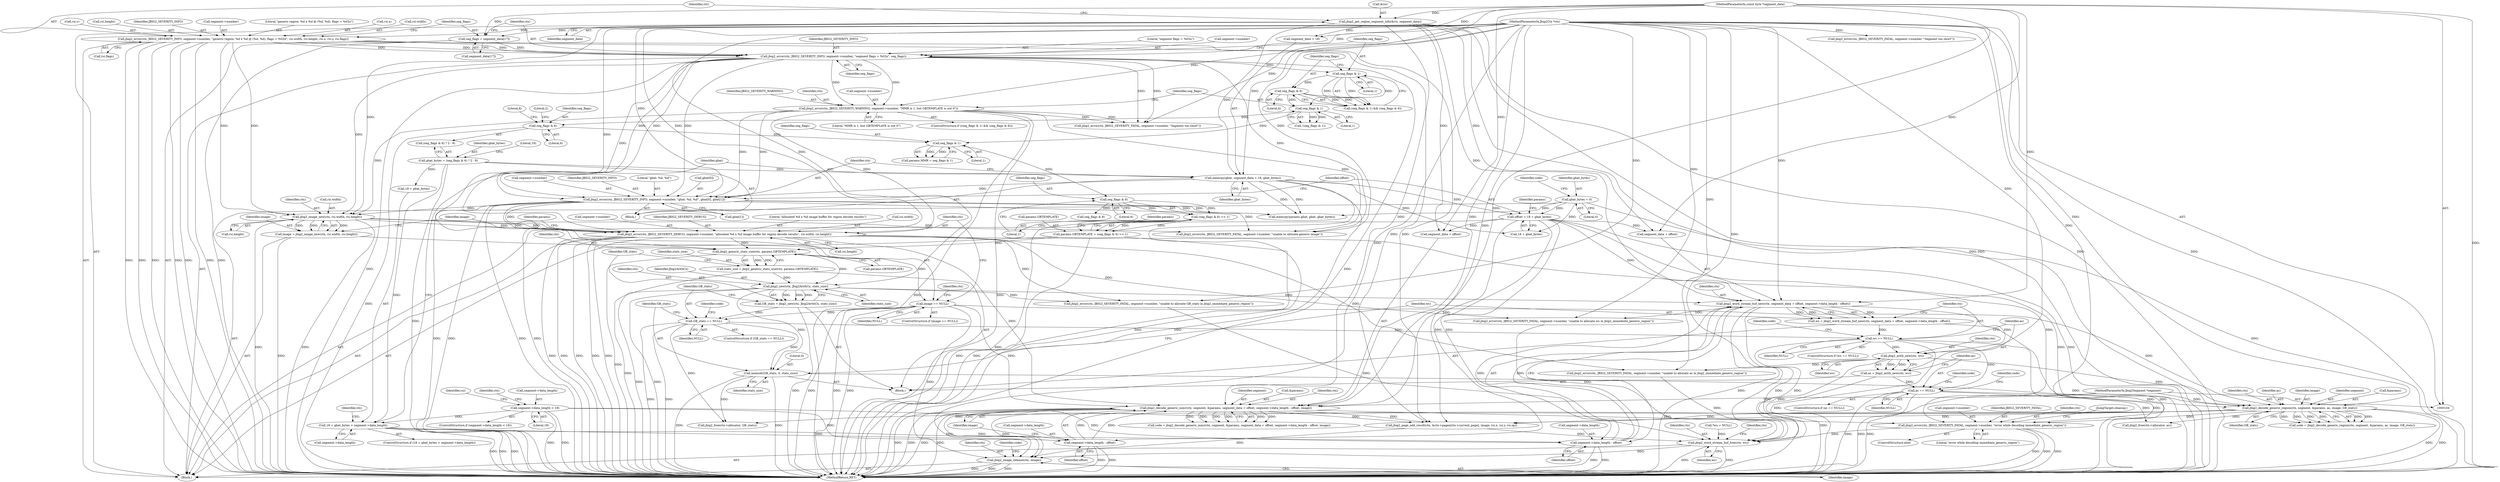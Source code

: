 digraph "0_ghostscript_e698d5c11d27212aa1098bc5b1673a3378563092_0@pointer" {
"1000469" [label="(Call,jbig2_error(ctx, JBIG2_SEVERITY_FATAL, segment->number, \"error while decoding immediate_generic_region\"))"];
"1000338" [label="(Call,jbig2_decode_generic_mmr(ctx, segment, &params, segment_data + offset, segment->data_length - offset, image))"];
"1000318" [label="(Call,jbig2_error(ctx, JBIG2_SEVERITY_DEBUG, segment->number, \"allocated %d x %d image buffer for region decode results\", rsi.width, rsi.height))"];
"1000298" [label="(Call,jbig2_image_new(ctx, rsi.width, rsi.height))"];
"1000199" [label="(Call,jbig2_error(ctx, JBIG2_SEVERITY_WARNING, segment->number, \"MMR is 1, but GBTEMPLATE is not 0\"))"];
"1000183" [label="(Call,jbig2_error(ctx, JBIG2_SEVERITY_INFO, segment->number, \"segment flags = %02x\", seg_flags))"];
"1000156" [label="(Call,jbig2_error(ctx, JBIG2_SEVERITY_INFO, segment->number, \"generic region: %d x %d @ (%d, %d), flags = %02x\", rsi.width, rsi.height, rsi.x, rsi.y, rsi.flags))"];
"1000105" [label="(MethodParameterIn,Jbig2Ctx *ctx)"];
"1000178" [label="(Call,seg_flags = segment_data[17])"];
"1000152" [label="(Call,jbig2_get_region_segment_info(&rsi, segment_data))"];
"1000107" [label="(MethodParameterIn,const byte *segment_data)"];
"1000242" [label="(Call,jbig2_error(ctx, JBIG2_SEVERITY_INFO, segment->number, \"gbat: %d, %d\", gbat[0], gbat[1]))"];
"1000236" [label="(Call,memcpy(gbat, segment_data + 18, gbat_bytes))"];
"1000212" [label="(Call,gbat_bytes = (seg_flags & 6) ? 2 : 8)"];
"1000106" [label="(MethodParameterIn,Jbig2Segment *segment)"];
"1000255" [label="(Call,offset = 18 + gbat_bytes)"];
"1000114" [label="(Call,gbat_bytes = 0)"];
"1000346" [label="(Call,segment->data_length - offset)"];
"1000221" [label="(Call,18 + gbat_bytes > segment->data_length)"];
"1000139" [label="(Call,segment->data_length < 18)"];
"1000307" [label="(Call,image == NULL)"];
"1000296" [label="(Call,image = jbig2_image_new(ctx, rsi.width, rsi.height))"];
"1000436" [label="(Call,jbig2_decode_generic_region(ctx, segment, &params, as, image, GB_stats))"];
"1000416" [label="(Call,jbig2_arith_new(ctx, ws))"];
"1000389" [label="(Call,jbig2_word_stream_buf_new(ctx, segment_data + offset, segment->data_length - offset))"];
"1000364" [label="(Call,jbig2_new(ctx, Jbig2ArithCx, stats_size))"];
"1000357" [label="(Call,jbig2_generic_stats_size(ctx, params.GBTEMPLATE))"];
"1000267" [label="(Call,params.GBTEMPLATE = (seg_flags & 6) >> 1)"];
"1000271" [label="(Call,(seg_flags & 6) >> 1)"];
"1000272" [label="(Call,seg_flags & 6)"];
"1000264" [label="(Call,seg_flags & 1)"];
"1000208" [label="(Call,seg_flags & 1)"];
"1000193" [label="(Call,seg_flags & 1)"];
"1000196" [label="(Call,seg_flags & 6)"];
"1000215" [label="(Call,seg_flags & 6)"];
"1000355" [label="(Call,stats_size = jbig2_generic_stats_size(ctx, params.GBTEMPLATE))"];
"1000394" [label="(Call,segment->data_length - offset)"];
"1000400" [label="(Call,ws == NULL)"];
"1000387" [label="(Call,ws = jbig2_word_stream_buf_new(ctx, segment_data + offset, segment->data_length - offset))"];
"1000369" [label="(Call,GB_stats == NULL)"];
"1000362" [label="(Call,GB_stats = jbig2_new(ctx, Jbig2ArithCx, stats_size))"];
"1000420" [label="(Call,as == NULL)"];
"1000414" [label="(Call,as = jbig2_arith_new(ctx, ws))"];
"1000383" [label="(Call,memset(GB_stats, 0, stats_size))"];
"1000482" [label="(Call,jbig2_word_stream_buf_free(ctx, ws))"];
"1000490" [label="(Call,jbig2_image_release(ctx, image))"];
"1000448" [label="(Call,jbig2_page_add_result(ctx, &ctx->pages[ctx->current_page], image, rsi.x, rsi.y, rsi.op))"];
"1000491" [label="(Identifier,ctx)"];
"1000215" [label="(Call,seg_flags & 6)"];
"1000333" [label="(Identifier,params)"];
"1000230" [label="(Identifier,ctx)"];
"1000321" [label="(Call,segment->number)"];
"1000222" [label="(Call,18 + gbat_bytes)"];
"1000153" [label="(Call,&rsi)"];
"1000350" [label="(Identifier,offset)"];
"1000114" [label="(Call,gbat_bytes = 0)"];
"1000469" [label="(Call,jbig2_error(ctx, JBIG2_SEVERITY_FATAL, segment->number, \"error while decoding immediate_generic_region\"))"];
"1000358" [label="(Identifier,ctx)"];
"1000236" [label="(Call,memcpy(gbat, segment_data + 18, gbat_bytes))"];
"1000485" [label="(Call,jbig2_free(ctx->allocator, GB_stats))"];
"1000472" [label="(Call,segment->number)"];
"1000308" [label="(Identifier,image)"];
"1000225" [label="(Call,segment->data_length)"];
"1000108" [label="(Block,)"];
"1000375" [label="(Call,jbig2_error(ctx, JBIG2_SEVERITY_FATAL, segment->number, \"unable to allocate GB_stats in jbig2_immediate_generic_region\"))"];
"1000116" [label="(Literal,0)"];
"1000216" [label="(Identifier,seg_flags)"];
"1000400" [label="(Call,ws == NULL)"];
"1000154" [label="(Identifier,rsi)"];
"1000443" [label="(Identifier,GB_stats)"];
"1000395" [label="(Call,segment->data_length)"];
"1000415" [label="(Identifier,as)"];
"1000217" [label="(Literal,6)"];
"1000172" [label="(Call,rsi.y)"];
"1000265" [label="(Identifier,seg_flags)"];
"1000402" [label="(Identifier,NULL)"];
"1000318" [label="(Call,jbig2_error(ctx, JBIG2_SEVERITY_DEBUG, segment->number, \"allocated %d x %d image buffer for region decode results\", rsi.width, rsi.height))"];
"1000268" [label="(Call,params.GBTEMPLATE)"];
"1000471" [label="(Identifier,JBIG2_SEVERITY_FATAL)"];
"1000422" [label="(Identifier,NULL)"];
"1000193" [label="(Call,seg_flags & 1)"];
"1000281" [label="(Call,seg_flags & 8)"];
"1000145" [label="(Call,jbig2_error(ctx, JBIG2_SEVERITY_FATAL, segment->number, \"Segment too short\"))"];
"1000494" [label="(Identifier,code)"];
"1000255" [label="(Call,offset = 18 + gbat_bytes)"];
"1000219" [label="(Literal,8)"];
"1000180" [label="(Call,segment_data[17])"];
"1000266" [label="(Literal,1)"];
"1000359" [label="(Call,params.GBTEMPLATE)"];
"1000406" [label="(Call,jbig2_error(ctx, JBIG2_SEVERITY_FATAL, segment->number, \"unable to allocate ws in jbig2_immediate_generic_region\"))"];
"1000389" [label="(Call,jbig2_word_stream_buf_new(ctx, segment_data + offset, segment->data_length - offset))"];
"1000184" [label="(Identifier,ctx)"];
"1000199" [label="(Call,jbig2_error(ctx, JBIG2_SEVERITY_WARNING, segment->number, \"MMR is 1, but GBTEMPLATE is not 0\"))"];
"1000320" [label="(Identifier,JBIG2_SEVERITY_DEBUG)"];
"1000420" [label="(Call,as == NULL)"];
"1000357" [label="(Call,jbig2_generic_stats_size(ctx, params.GBTEMPLATE))"];
"1000383" [label="(Call,memset(GB_stats, 0, stats_size))"];
"1000386" [label="(Identifier,stats_size)"];
"1000229" [label="(Call,jbig2_error(ctx, JBIG2_SEVERITY_FATAL, segment->number, \"Segment too short\"))"];
"1000272" [label="(Call,seg_flags & 6)"];
"1000156" [label="(Call,jbig2_error(ctx, JBIG2_SEVERITY_INFO, segment->number, \"generic region: %d x %d @ (%d, %d), flags = %02x\", rsi.width, rsi.height, rsi.x, rsi.y, rsi.flags))"];
"1000208" [label="(Call,seg_flags & 1)"];
"1000490" [label="(Call,jbig2_image_release(ctx, image))"];
"1000278" [label="(Identifier,params)"];
"1000262" [label="(Identifier,params)"];
"1000183" [label="(Call,jbig2_error(ctx, JBIG2_SEVERITY_INFO, segment->number, \"segment flags = %02x\", seg_flags))"];
"1000241" [label="(Identifier,gbat_bytes)"];
"1000495" [label="(MethodReturn,RET)"];
"1000249" [label="(Call,gbat[0])"];
"1000303" [label="(Call,rsi.height)"];
"1000299" [label="(Identifier,ctx)"];
"1000366" [label="(Identifier,Jbig2ArithCx)"];
"1000271" [label="(Call,(seg_flags & 6) >> 1)"];
"1000192" [label="(Call,(seg_flags & 1) && (seg_flags & 6))"];
"1000390" [label="(Identifier,ctx)"];
"1000388" [label="(Identifier,ws)"];
"1000347" [label="(Call,segment->data_length)"];
"1000166" [label="(Call,rsi.height)"];
"1000139" [label="(Call,segment->data_length < 18)"];
"1000421" [label="(Identifier,as)"];
"1000115" [label="(Identifier,gbat_bytes)"];
"1000324" [label="(Literal,\"allocated %d x %d image buffer for region decode results\")"];
"1000296" [label="(Call,image = jbig2_image_new(ctx, rsi.width, rsi.height))"];
"1000438" [label="(Identifier,segment)"];
"1000343" [label="(Call,segment_data + offset)"];
"1000338" [label="(Call,jbig2_decode_generic_mmr(ctx, segment, &params, segment_data + offset, segment->data_length - offset, image))"];
"1000158" [label="(Identifier,JBIG2_SEVERITY_INFO)"];
"1000264" [label="(Call,seg_flags & 1)"];
"1000425" [label="(Identifier,code)"];
"1000273" [label="(Identifier,seg_flags)"];
"1000346" [label="(Call,segment->data_length - offset)"];
"1000368" [label="(ControlStructure,if (GB_stats == NULL))"];
"1000405" [label="(Identifier,code)"];
"1000336" [label="(Call,code = jbig2_decode_generic_mmr(ctx, segment, &params, segment_data + offset, segment->data_length - offset, image))"];
"1000214" [label="(Call,(seg_flags & 6) ? 2 : 8)"];
"1000309" [label="(Identifier,NULL)"];
"1000194" [label="(Identifier,seg_flags)"];
"1000205" [label="(Literal,\"MMR is 1, but GBTEMPLATE is not 0\")"];
"1000353" [label="(Block,)"];
"1000416" [label="(Call,jbig2_arith_new(ctx, ws))"];
"1000211" [label="(Block,)"];
"1000175" [label="(Call,rsi.flags)"];
"1000196" [label="(Call,seg_flags & 6)"];
"1000152" [label="(Call,jbig2_get_region_segment_info(&rsi, segment_data))"];
"1000106" [label="(MethodParameterIn,Jbig2Segment *segment)"];
"1000202" [label="(Call,segment->number)"];
"1000398" [label="(Identifier,offset)"];
"1000475" [label="(Literal,\"error while decoding immediate_generic_region\")"];
"1000185" [label="(Identifier,JBIG2_SEVERITY_INFO)"];
"1000370" [label="(Identifier,GB_stats)"];
"1000340" [label="(Identifier,segment)"];
"1000221" [label="(Call,18 + gbat_bytes > segment->data_length)"];
"1000220" [label="(ControlStructure,if (18 + gbat_bytes > segment->data_length))"];
"1000159" [label="(Call,segment->number)"];
"1000419" [label="(ControlStructure,if (as == NULL))"];
"1000189" [label="(Literal,\"segment flags = %02x\")"];
"1000162" [label="(Literal,\"generic region: %d x %d @ (%d, %d), flags = %02x\")"];
"1000367" [label="(Identifier,stats_size)"];
"1000297" [label="(Identifier,image)"];
"1000470" [label="(Identifier,ctx)"];
"1000484" [label="(Identifier,ws)"];
"1000267" [label="(Call,params.GBTEMPLATE = (seg_flags & 6) >> 1)"];
"1000245" [label="(Call,segment->number)"];
"1000237" [label="(Identifier,gbat)"];
"1000439" [label="(Call,&params)"];
"1000146" [label="(Identifier,ctx)"];
"1000311" [label="(Call,jbig2_error(ctx, JBIG2_SEVERITY_FATAL, segment->number, \"unable to allocate generic image\"))"];
"1000190" [label="(Identifier,seg_flags)"];
"1000387" [label="(Call,ws = jbig2_word_stream_buf_new(ctx, segment_data + offset, segment->data_length - offset))"];
"1000191" [label="(ControlStructure,if ((seg_flags & 1) && (seg_flags & 6)))"];
"1000169" [label="(Call,rsi.x)"];
"1000437" [label="(Identifier,ctx)"];
"1000341" [label="(Call,&params)"];
"1000385" [label="(Literal,0)"];
"1000492" [label="(Identifier,image)"];
"1000207" [label="(Call,!(seg_flags & 1))"];
"1000210" [label="(Literal,1)"];
"1000120" [label="(Identifier,code)"];
"1000401" [label="(Identifier,ws)"];
"1000483" [label="(Identifier,ctx)"];
"1000256" [label="(Identifier,offset)"];
"1000391" [label="(Call,segment_data + offset)"];
"1000325" [label="(Call,rsi.width)"];
"1000218" [label="(Literal,2)"];
"1000157" [label="(Identifier,ctx)"];
"1000275" [label="(Literal,1)"];
"1000351" [label="(Identifier,image)"];
"1000195" [label="(Literal,1)"];
"1000238" [label="(Call,segment_data + 18)"];
"1000107" [label="(MethodParameterIn,const byte *segment_data)"];
"1000356" [label="(Identifier,stats_size)"];
"1000362" [label="(Call,GB_stats = jbig2_new(ctx, Jbig2ArithCx, stats_size))"];
"1000138" [label="(ControlStructure,if (segment->data_length < 18))"];
"1000178" [label="(Call,seg_flags = segment_data[17])"];
"1000243" [label="(Identifier,ctx)"];
"1000155" [label="(Identifier,segment_data)"];
"1000209" [label="(Identifier,seg_flags)"];
"1000290" [label="(Call,memcpy(params.gbat, gbat, gbat_bytes))"];
"1000394" [label="(Call,segment->data_length - offset)"];
"1000426" [label="(Call,jbig2_error(ctx, JBIG2_SEVERITY_FATAL, segment->number, \"unable to allocate as in jbig2_immediate_generic_region\"))"];
"1000186" [label="(Call,segment->number)"];
"1000477" [label="(Call,jbig2_free(ctx->allocator, as))"];
"1000257" [label="(Call,18 + gbat_bytes)"];
"1000365" [label="(Identifier,ctx)"];
"1000163" [label="(Call,rsi.width)"];
"1000482" [label="(Call,jbig2_word_stream_buf_free(ctx, ws))"];
"1000414" [label="(Call,as = jbig2_arith_new(ctx, ws))"];
"1000244" [label="(Identifier,JBIG2_SEVERITY_INFO)"];
"1000312" [label="(Identifier,ctx)"];
"1000436" [label="(Call,jbig2_decode_generic_region(ctx, segment, &params, as, image, GB_stats))"];
"1000328" [label="(Call,rsi.height)"];
"1000369" [label="(Call,GB_stats == NULL)"];
"1000384" [label="(Identifier,GB_stats)"];
"1000213" [label="(Identifier,gbat_bytes)"];
"1000140" [label="(Call,segment->data_length)"];
"1000212" [label="(Call,gbat_bytes = (seg_flags & 6) ? 2 : 8)"];
"1000127" [label="(Call,*ws = NULL)"];
"1000468" [label="(ControlStructure,else)"];
"1000298" [label="(Call,jbig2_image_new(ctx, rsi.width, rsi.height))"];
"1000339" [label="(Identifier,ctx)"];
"1000252" [label="(Call,gbat[1])"];
"1000399" [label="(ControlStructure,if (ws == NULL))"];
"1000434" [label="(Call,code = jbig2_decode_generic_region(ctx, segment, &params, as, image, GB_stats))"];
"1000371" [label="(Identifier,NULL)"];
"1000179" [label="(Identifier,seg_flags)"];
"1000441" [label="(Identifier,as)"];
"1000487" [label="(Identifier,ctx)"];
"1000201" [label="(Identifier,JBIG2_SEVERITY_WARNING)"];
"1000442" [label="(Identifier,image)"];
"1000300" [label="(Call,rsi.width)"];
"1000260" [label="(Call,params.MMR = seg_flags & 1)"];
"1000242" [label="(Call,jbig2_error(ctx, JBIG2_SEVERITY_INFO, segment->number, \"gbat: %d, %d\", gbat[0], gbat[1]))"];
"1000319" [label="(Identifier,ctx)"];
"1000363" [label="(Identifier,GB_stats)"];
"1000223" [label="(Literal,18)"];
"1000374" [label="(Identifier,code)"];
"1000435" [label="(Identifier,code)"];
"1000274" [label="(Literal,6)"];
"1000306" [label="(ControlStructure,if (image == NULL))"];
"1000355" [label="(Call,stats_size = jbig2_generic_stats_size(ctx, params.GBTEMPLATE))"];
"1000307" [label="(Call,image == NULL)"];
"1000364" [label="(Call,jbig2_new(ctx, Jbig2ArithCx, stats_size))"];
"1000476" [label="(JumpTarget,cleanup:)"];
"1000105" [label="(MethodParameterIn,Jbig2Ctx *ctx)"];
"1000200" [label="(Identifier,ctx)"];
"1000417" [label="(Identifier,ctx)"];
"1000197" [label="(Identifier,seg_flags)"];
"1000198" [label="(Literal,6)"];
"1000248" [label="(Literal,\"gbat: %d, %d\")"];
"1000418" [label="(Identifier,ws)"];
"1000143" [label="(Literal,18)"];
"1000469" -> "1000468"  [label="AST: "];
"1000469" -> "1000475"  [label="CFG: "];
"1000470" -> "1000469"  [label="AST: "];
"1000471" -> "1000469"  [label="AST: "];
"1000472" -> "1000469"  [label="AST: "];
"1000475" -> "1000469"  [label="AST: "];
"1000476" -> "1000469"  [label="CFG: "];
"1000469" -> "1000495"  [label="DDG: "];
"1000469" -> "1000495"  [label="DDG: "];
"1000469" -> "1000495"  [label="DDG: "];
"1000338" -> "1000469"  [label="DDG: "];
"1000436" -> "1000469"  [label="DDG: "];
"1000105" -> "1000469"  [label="DDG: "];
"1000318" -> "1000469"  [label="DDG: "];
"1000469" -> "1000482"  [label="DDG: "];
"1000338" -> "1000336"  [label="AST: "];
"1000338" -> "1000351"  [label="CFG: "];
"1000339" -> "1000338"  [label="AST: "];
"1000340" -> "1000338"  [label="AST: "];
"1000341" -> "1000338"  [label="AST: "];
"1000343" -> "1000338"  [label="AST: "];
"1000346" -> "1000338"  [label="AST: "];
"1000351" -> "1000338"  [label="AST: "];
"1000336" -> "1000338"  [label="CFG: "];
"1000338" -> "1000495"  [label="DDG: "];
"1000338" -> "1000495"  [label="DDG: "];
"1000338" -> "1000495"  [label="DDG: "];
"1000338" -> "1000495"  [label="DDG: "];
"1000338" -> "1000336"  [label="DDG: "];
"1000338" -> "1000336"  [label="DDG: "];
"1000338" -> "1000336"  [label="DDG: "];
"1000338" -> "1000336"  [label="DDG: "];
"1000338" -> "1000336"  [label="DDG: "];
"1000338" -> "1000336"  [label="DDG: "];
"1000318" -> "1000338"  [label="DDG: "];
"1000105" -> "1000338"  [label="DDG: "];
"1000106" -> "1000338"  [label="DDG: "];
"1000152" -> "1000338"  [label="DDG: "];
"1000107" -> "1000338"  [label="DDG: "];
"1000255" -> "1000338"  [label="DDG: "];
"1000346" -> "1000338"  [label="DDG: "];
"1000346" -> "1000338"  [label="DDG: "];
"1000307" -> "1000338"  [label="DDG: "];
"1000338" -> "1000448"  [label="DDG: "];
"1000338" -> "1000448"  [label="DDG: "];
"1000338" -> "1000490"  [label="DDG: "];
"1000318" -> "1000108"  [label="AST: "];
"1000318" -> "1000328"  [label="CFG: "];
"1000319" -> "1000318"  [label="AST: "];
"1000320" -> "1000318"  [label="AST: "];
"1000321" -> "1000318"  [label="AST: "];
"1000324" -> "1000318"  [label="AST: "];
"1000325" -> "1000318"  [label="AST: "];
"1000328" -> "1000318"  [label="AST: "];
"1000333" -> "1000318"  [label="CFG: "];
"1000318" -> "1000495"  [label="DDG: "];
"1000318" -> "1000495"  [label="DDG: "];
"1000318" -> "1000495"  [label="DDG: "];
"1000318" -> "1000495"  [label="DDG: "];
"1000318" -> "1000495"  [label="DDG: "];
"1000298" -> "1000318"  [label="DDG: "];
"1000298" -> "1000318"  [label="DDG: "];
"1000298" -> "1000318"  [label="DDG: "];
"1000105" -> "1000318"  [label="DDG: "];
"1000183" -> "1000318"  [label="DDG: "];
"1000242" -> "1000318"  [label="DDG: "];
"1000199" -> "1000318"  [label="DDG: "];
"1000318" -> "1000357"  [label="DDG: "];
"1000318" -> "1000375"  [label="DDG: "];
"1000318" -> "1000406"  [label="DDG: "];
"1000318" -> "1000426"  [label="DDG: "];
"1000298" -> "1000296"  [label="AST: "];
"1000298" -> "1000303"  [label="CFG: "];
"1000299" -> "1000298"  [label="AST: "];
"1000300" -> "1000298"  [label="AST: "];
"1000303" -> "1000298"  [label="AST: "];
"1000296" -> "1000298"  [label="CFG: "];
"1000298" -> "1000495"  [label="DDG: "];
"1000298" -> "1000495"  [label="DDG: "];
"1000298" -> "1000296"  [label="DDG: "];
"1000298" -> "1000296"  [label="DDG: "];
"1000298" -> "1000296"  [label="DDG: "];
"1000199" -> "1000298"  [label="DDG: "];
"1000183" -> "1000298"  [label="DDG: "];
"1000242" -> "1000298"  [label="DDG: "];
"1000105" -> "1000298"  [label="DDG: "];
"1000156" -> "1000298"  [label="DDG: "];
"1000156" -> "1000298"  [label="DDG: "];
"1000298" -> "1000311"  [label="DDG: "];
"1000199" -> "1000191"  [label="AST: "];
"1000199" -> "1000205"  [label="CFG: "];
"1000200" -> "1000199"  [label="AST: "];
"1000201" -> "1000199"  [label="AST: "];
"1000202" -> "1000199"  [label="AST: "];
"1000205" -> "1000199"  [label="AST: "];
"1000209" -> "1000199"  [label="CFG: "];
"1000199" -> "1000495"  [label="DDG: "];
"1000199" -> "1000495"  [label="DDG: "];
"1000183" -> "1000199"  [label="DDG: "];
"1000183" -> "1000199"  [label="DDG: "];
"1000105" -> "1000199"  [label="DDG: "];
"1000199" -> "1000229"  [label="DDG: "];
"1000199" -> "1000229"  [label="DDG: "];
"1000199" -> "1000242"  [label="DDG: "];
"1000199" -> "1000242"  [label="DDG: "];
"1000199" -> "1000311"  [label="DDG: "];
"1000183" -> "1000108"  [label="AST: "];
"1000183" -> "1000190"  [label="CFG: "];
"1000184" -> "1000183"  [label="AST: "];
"1000185" -> "1000183"  [label="AST: "];
"1000186" -> "1000183"  [label="AST: "];
"1000189" -> "1000183"  [label="AST: "];
"1000190" -> "1000183"  [label="AST: "];
"1000194" -> "1000183"  [label="CFG: "];
"1000183" -> "1000495"  [label="DDG: "];
"1000183" -> "1000495"  [label="DDG: "];
"1000156" -> "1000183"  [label="DDG: "];
"1000156" -> "1000183"  [label="DDG: "];
"1000156" -> "1000183"  [label="DDG: "];
"1000105" -> "1000183"  [label="DDG: "];
"1000178" -> "1000183"  [label="DDG: "];
"1000183" -> "1000193"  [label="DDG: "];
"1000183" -> "1000229"  [label="DDG: "];
"1000183" -> "1000229"  [label="DDG: "];
"1000183" -> "1000242"  [label="DDG: "];
"1000183" -> "1000242"  [label="DDG: "];
"1000183" -> "1000242"  [label="DDG: "];
"1000183" -> "1000311"  [label="DDG: "];
"1000156" -> "1000108"  [label="AST: "];
"1000156" -> "1000175"  [label="CFG: "];
"1000157" -> "1000156"  [label="AST: "];
"1000158" -> "1000156"  [label="AST: "];
"1000159" -> "1000156"  [label="AST: "];
"1000162" -> "1000156"  [label="AST: "];
"1000163" -> "1000156"  [label="AST: "];
"1000166" -> "1000156"  [label="AST: "];
"1000169" -> "1000156"  [label="AST: "];
"1000172" -> "1000156"  [label="AST: "];
"1000175" -> "1000156"  [label="AST: "];
"1000179" -> "1000156"  [label="CFG: "];
"1000156" -> "1000495"  [label="DDG: "];
"1000156" -> "1000495"  [label="DDG: "];
"1000156" -> "1000495"  [label="DDG: "];
"1000156" -> "1000495"  [label="DDG: "];
"1000156" -> "1000495"  [label="DDG: "];
"1000156" -> "1000495"  [label="DDG: "];
"1000105" -> "1000156"  [label="DDG: "];
"1000156" -> "1000448"  [label="DDG: "];
"1000156" -> "1000448"  [label="DDG: "];
"1000105" -> "1000104"  [label="AST: "];
"1000105" -> "1000495"  [label="DDG: "];
"1000105" -> "1000145"  [label="DDG: "];
"1000105" -> "1000229"  [label="DDG: "];
"1000105" -> "1000242"  [label="DDG: "];
"1000105" -> "1000311"  [label="DDG: "];
"1000105" -> "1000357"  [label="DDG: "];
"1000105" -> "1000364"  [label="DDG: "];
"1000105" -> "1000375"  [label="DDG: "];
"1000105" -> "1000389"  [label="DDG: "];
"1000105" -> "1000406"  [label="DDG: "];
"1000105" -> "1000416"  [label="DDG: "];
"1000105" -> "1000426"  [label="DDG: "];
"1000105" -> "1000436"  [label="DDG: "];
"1000105" -> "1000448"  [label="DDG: "];
"1000105" -> "1000482"  [label="DDG: "];
"1000105" -> "1000490"  [label="DDG: "];
"1000178" -> "1000108"  [label="AST: "];
"1000178" -> "1000180"  [label="CFG: "];
"1000179" -> "1000178"  [label="AST: "];
"1000180" -> "1000178"  [label="AST: "];
"1000184" -> "1000178"  [label="CFG: "];
"1000178" -> "1000495"  [label="DDG: "];
"1000152" -> "1000178"  [label="DDG: "];
"1000107" -> "1000178"  [label="DDG: "];
"1000152" -> "1000108"  [label="AST: "];
"1000152" -> "1000155"  [label="CFG: "];
"1000153" -> "1000152"  [label="AST: "];
"1000155" -> "1000152"  [label="AST: "];
"1000157" -> "1000152"  [label="CFG: "];
"1000152" -> "1000495"  [label="DDG: "];
"1000152" -> "1000495"  [label="DDG: "];
"1000152" -> "1000495"  [label="DDG: "];
"1000107" -> "1000152"  [label="DDG: "];
"1000152" -> "1000236"  [label="DDG: "];
"1000152" -> "1000238"  [label="DDG: "];
"1000152" -> "1000343"  [label="DDG: "];
"1000152" -> "1000389"  [label="DDG: "];
"1000152" -> "1000391"  [label="DDG: "];
"1000107" -> "1000104"  [label="AST: "];
"1000107" -> "1000495"  [label="DDG: "];
"1000107" -> "1000236"  [label="DDG: "];
"1000107" -> "1000238"  [label="DDG: "];
"1000107" -> "1000343"  [label="DDG: "];
"1000107" -> "1000389"  [label="DDG: "];
"1000107" -> "1000391"  [label="DDG: "];
"1000242" -> "1000211"  [label="AST: "];
"1000242" -> "1000252"  [label="CFG: "];
"1000243" -> "1000242"  [label="AST: "];
"1000244" -> "1000242"  [label="AST: "];
"1000245" -> "1000242"  [label="AST: "];
"1000248" -> "1000242"  [label="AST: "];
"1000249" -> "1000242"  [label="AST: "];
"1000252" -> "1000242"  [label="AST: "];
"1000256" -> "1000242"  [label="CFG: "];
"1000242" -> "1000495"  [label="DDG: "];
"1000242" -> "1000495"  [label="DDG: "];
"1000242" -> "1000495"  [label="DDG: "];
"1000242" -> "1000495"  [label="DDG: "];
"1000236" -> "1000242"  [label="DDG: "];
"1000242" -> "1000290"  [label="DDG: "];
"1000242" -> "1000290"  [label="DDG: "];
"1000242" -> "1000311"  [label="DDG: "];
"1000236" -> "1000211"  [label="AST: "];
"1000236" -> "1000241"  [label="CFG: "];
"1000237" -> "1000236"  [label="AST: "];
"1000238" -> "1000236"  [label="AST: "];
"1000241" -> "1000236"  [label="AST: "];
"1000243" -> "1000236"  [label="CFG: "];
"1000236" -> "1000495"  [label="DDG: "];
"1000236" -> "1000495"  [label="DDG: "];
"1000212" -> "1000236"  [label="DDG: "];
"1000236" -> "1000255"  [label="DDG: "];
"1000236" -> "1000257"  [label="DDG: "];
"1000236" -> "1000290"  [label="DDG: "];
"1000236" -> "1000290"  [label="DDG: "];
"1000212" -> "1000211"  [label="AST: "];
"1000212" -> "1000214"  [label="CFG: "];
"1000213" -> "1000212"  [label="AST: "];
"1000214" -> "1000212"  [label="AST: "];
"1000223" -> "1000212"  [label="CFG: "];
"1000212" -> "1000495"  [label="DDG: "];
"1000212" -> "1000221"  [label="DDG: "];
"1000212" -> "1000222"  [label="DDG: "];
"1000106" -> "1000104"  [label="AST: "];
"1000106" -> "1000495"  [label="DDG: "];
"1000106" -> "1000436"  [label="DDG: "];
"1000255" -> "1000108"  [label="AST: "];
"1000255" -> "1000257"  [label="CFG: "];
"1000256" -> "1000255"  [label="AST: "];
"1000257" -> "1000255"  [label="AST: "];
"1000262" -> "1000255"  [label="CFG: "];
"1000255" -> "1000495"  [label="DDG: "];
"1000255" -> "1000495"  [label="DDG: "];
"1000114" -> "1000255"  [label="DDG: "];
"1000255" -> "1000343"  [label="DDG: "];
"1000255" -> "1000346"  [label="DDG: "];
"1000255" -> "1000389"  [label="DDG: "];
"1000255" -> "1000391"  [label="DDG: "];
"1000255" -> "1000394"  [label="DDG: "];
"1000114" -> "1000108"  [label="AST: "];
"1000114" -> "1000116"  [label="CFG: "];
"1000115" -> "1000114"  [label="AST: "];
"1000116" -> "1000114"  [label="AST: "];
"1000120" -> "1000114"  [label="CFG: "];
"1000114" -> "1000495"  [label="DDG: "];
"1000114" -> "1000257"  [label="DDG: "];
"1000114" -> "1000290"  [label="DDG: "];
"1000346" -> "1000350"  [label="CFG: "];
"1000347" -> "1000346"  [label="AST: "];
"1000350" -> "1000346"  [label="AST: "];
"1000351" -> "1000346"  [label="CFG: "];
"1000346" -> "1000495"  [label="DDG: "];
"1000346" -> "1000495"  [label="DDG: "];
"1000221" -> "1000346"  [label="DDG: "];
"1000139" -> "1000346"  [label="DDG: "];
"1000221" -> "1000220"  [label="AST: "];
"1000221" -> "1000225"  [label="CFG: "];
"1000222" -> "1000221"  [label="AST: "];
"1000225" -> "1000221"  [label="AST: "];
"1000230" -> "1000221"  [label="CFG: "];
"1000237" -> "1000221"  [label="CFG: "];
"1000221" -> "1000495"  [label="DDG: "];
"1000221" -> "1000495"  [label="DDG: "];
"1000221" -> "1000495"  [label="DDG: "];
"1000139" -> "1000221"  [label="DDG: "];
"1000221" -> "1000394"  [label="DDG: "];
"1000139" -> "1000138"  [label="AST: "];
"1000139" -> "1000143"  [label="CFG: "];
"1000140" -> "1000139"  [label="AST: "];
"1000143" -> "1000139"  [label="AST: "];
"1000146" -> "1000139"  [label="CFG: "];
"1000154" -> "1000139"  [label="CFG: "];
"1000139" -> "1000495"  [label="DDG: "];
"1000139" -> "1000495"  [label="DDG: "];
"1000139" -> "1000394"  [label="DDG: "];
"1000307" -> "1000306"  [label="AST: "];
"1000307" -> "1000309"  [label="CFG: "];
"1000308" -> "1000307"  [label="AST: "];
"1000309" -> "1000307"  [label="AST: "];
"1000312" -> "1000307"  [label="CFG: "];
"1000319" -> "1000307"  [label="CFG: "];
"1000307" -> "1000495"  [label="DDG: "];
"1000307" -> "1000495"  [label="DDG: "];
"1000307" -> "1000495"  [label="DDG: "];
"1000296" -> "1000307"  [label="DDG: "];
"1000307" -> "1000369"  [label="DDG: "];
"1000307" -> "1000436"  [label="DDG: "];
"1000307" -> "1000490"  [label="DDG: "];
"1000296" -> "1000108"  [label="AST: "];
"1000297" -> "1000296"  [label="AST: "];
"1000308" -> "1000296"  [label="CFG: "];
"1000296" -> "1000495"  [label="DDG: "];
"1000436" -> "1000434"  [label="AST: "];
"1000436" -> "1000443"  [label="CFG: "];
"1000437" -> "1000436"  [label="AST: "];
"1000438" -> "1000436"  [label="AST: "];
"1000439" -> "1000436"  [label="AST: "];
"1000441" -> "1000436"  [label="AST: "];
"1000442" -> "1000436"  [label="AST: "];
"1000443" -> "1000436"  [label="AST: "];
"1000434" -> "1000436"  [label="CFG: "];
"1000436" -> "1000495"  [label="DDG: "];
"1000436" -> "1000495"  [label="DDG: "];
"1000436" -> "1000434"  [label="DDG: "];
"1000436" -> "1000434"  [label="DDG: "];
"1000436" -> "1000434"  [label="DDG: "];
"1000436" -> "1000434"  [label="DDG: "];
"1000436" -> "1000434"  [label="DDG: "];
"1000436" -> "1000434"  [label="DDG: "];
"1000416" -> "1000436"  [label="DDG: "];
"1000420" -> "1000436"  [label="DDG: "];
"1000383" -> "1000436"  [label="DDG: "];
"1000436" -> "1000448"  [label="DDG: "];
"1000436" -> "1000448"  [label="DDG: "];
"1000436" -> "1000477"  [label="DDG: "];
"1000436" -> "1000485"  [label="DDG: "];
"1000436" -> "1000490"  [label="DDG: "];
"1000416" -> "1000414"  [label="AST: "];
"1000416" -> "1000418"  [label="CFG: "];
"1000417" -> "1000416"  [label="AST: "];
"1000418" -> "1000416"  [label="AST: "];
"1000414" -> "1000416"  [label="CFG: "];
"1000416" -> "1000414"  [label="DDG: "];
"1000416" -> "1000414"  [label="DDG: "];
"1000389" -> "1000416"  [label="DDG: "];
"1000400" -> "1000416"  [label="DDG: "];
"1000416" -> "1000426"  [label="DDG: "];
"1000416" -> "1000482"  [label="DDG: "];
"1000389" -> "1000387"  [label="AST: "];
"1000389" -> "1000394"  [label="CFG: "];
"1000390" -> "1000389"  [label="AST: "];
"1000391" -> "1000389"  [label="AST: "];
"1000394" -> "1000389"  [label="AST: "];
"1000387" -> "1000389"  [label="CFG: "];
"1000389" -> "1000495"  [label="DDG: "];
"1000389" -> "1000495"  [label="DDG: "];
"1000389" -> "1000387"  [label="DDG: "];
"1000389" -> "1000387"  [label="DDG: "];
"1000389" -> "1000387"  [label="DDG: "];
"1000364" -> "1000389"  [label="DDG: "];
"1000394" -> "1000389"  [label="DDG: "];
"1000394" -> "1000389"  [label="DDG: "];
"1000389" -> "1000406"  [label="DDG: "];
"1000364" -> "1000362"  [label="AST: "];
"1000364" -> "1000367"  [label="CFG: "];
"1000365" -> "1000364"  [label="AST: "];
"1000366" -> "1000364"  [label="AST: "];
"1000367" -> "1000364"  [label="AST: "];
"1000362" -> "1000364"  [label="CFG: "];
"1000364" -> "1000495"  [label="DDG: "];
"1000364" -> "1000495"  [label="DDG: "];
"1000364" -> "1000362"  [label="DDG: "];
"1000364" -> "1000362"  [label="DDG: "];
"1000364" -> "1000362"  [label="DDG: "];
"1000357" -> "1000364"  [label="DDG: "];
"1000355" -> "1000364"  [label="DDG: "];
"1000364" -> "1000375"  [label="DDG: "];
"1000364" -> "1000383"  [label="DDG: "];
"1000357" -> "1000355"  [label="AST: "];
"1000357" -> "1000359"  [label="CFG: "];
"1000358" -> "1000357"  [label="AST: "];
"1000359" -> "1000357"  [label="AST: "];
"1000355" -> "1000357"  [label="CFG: "];
"1000357" -> "1000495"  [label="DDG: "];
"1000357" -> "1000355"  [label="DDG: "];
"1000357" -> "1000355"  [label="DDG: "];
"1000267" -> "1000357"  [label="DDG: "];
"1000267" -> "1000108"  [label="AST: "];
"1000267" -> "1000271"  [label="CFG: "];
"1000268" -> "1000267"  [label="AST: "];
"1000271" -> "1000267"  [label="AST: "];
"1000278" -> "1000267"  [label="CFG: "];
"1000267" -> "1000495"  [label="DDG: "];
"1000267" -> "1000495"  [label="DDG: "];
"1000271" -> "1000267"  [label="DDG: "];
"1000271" -> "1000267"  [label="DDG: "];
"1000271" -> "1000275"  [label="CFG: "];
"1000272" -> "1000271"  [label="AST: "];
"1000275" -> "1000271"  [label="AST: "];
"1000271" -> "1000495"  [label="DDG: "];
"1000272" -> "1000271"  [label="DDG: "];
"1000272" -> "1000271"  [label="DDG: "];
"1000272" -> "1000274"  [label="CFG: "];
"1000273" -> "1000272"  [label="AST: "];
"1000274" -> "1000272"  [label="AST: "];
"1000275" -> "1000272"  [label="CFG: "];
"1000264" -> "1000272"  [label="DDG: "];
"1000272" -> "1000281"  [label="DDG: "];
"1000264" -> "1000260"  [label="AST: "];
"1000264" -> "1000266"  [label="CFG: "];
"1000265" -> "1000264"  [label="AST: "];
"1000266" -> "1000264"  [label="AST: "];
"1000260" -> "1000264"  [label="CFG: "];
"1000264" -> "1000260"  [label="DDG: "];
"1000264" -> "1000260"  [label="DDG: "];
"1000208" -> "1000264"  [label="DDG: "];
"1000215" -> "1000264"  [label="DDG: "];
"1000208" -> "1000207"  [label="AST: "];
"1000208" -> "1000210"  [label="CFG: "];
"1000209" -> "1000208"  [label="AST: "];
"1000210" -> "1000208"  [label="AST: "];
"1000207" -> "1000208"  [label="CFG: "];
"1000208" -> "1000207"  [label="DDG: "];
"1000208" -> "1000207"  [label="DDG: "];
"1000193" -> "1000208"  [label="DDG: "];
"1000196" -> "1000208"  [label="DDG: "];
"1000208" -> "1000215"  [label="DDG: "];
"1000193" -> "1000192"  [label="AST: "];
"1000193" -> "1000195"  [label="CFG: "];
"1000194" -> "1000193"  [label="AST: "];
"1000195" -> "1000193"  [label="AST: "];
"1000197" -> "1000193"  [label="CFG: "];
"1000192" -> "1000193"  [label="CFG: "];
"1000193" -> "1000192"  [label="DDG: "];
"1000193" -> "1000192"  [label="DDG: "];
"1000193" -> "1000196"  [label="DDG: "];
"1000196" -> "1000192"  [label="AST: "];
"1000196" -> "1000198"  [label="CFG: "];
"1000197" -> "1000196"  [label="AST: "];
"1000198" -> "1000196"  [label="AST: "];
"1000192" -> "1000196"  [label="CFG: "];
"1000196" -> "1000192"  [label="DDG: "];
"1000196" -> "1000192"  [label="DDG: "];
"1000215" -> "1000214"  [label="AST: "];
"1000215" -> "1000217"  [label="CFG: "];
"1000216" -> "1000215"  [label="AST: "];
"1000217" -> "1000215"  [label="AST: "];
"1000218" -> "1000215"  [label="CFG: "];
"1000219" -> "1000215"  [label="CFG: "];
"1000215" -> "1000495"  [label="DDG: "];
"1000355" -> "1000353"  [label="AST: "];
"1000356" -> "1000355"  [label="AST: "];
"1000363" -> "1000355"  [label="CFG: "];
"1000355" -> "1000495"  [label="DDG: "];
"1000394" -> "1000398"  [label="CFG: "];
"1000395" -> "1000394"  [label="AST: "];
"1000398" -> "1000394"  [label="AST: "];
"1000394" -> "1000495"  [label="DDG: "];
"1000394" -> "1000495"  [label="DDG: "];
"1000400" -> "1000399"  [label="AST: "];
"1000400" -> "1000402"  [label="CFG: "];
"1000401" -> "1000400"  [label="AST: "];
"1000402" -> "1000400"  [label="AST: "];
"1000405" -> "1000400"  [label="CFG: "];
"1000415" -> "1000400"  [label="CFG: "];
"1000400" -> "1000495"  [label="DDG: "];
"1000400" -> "1000495"  [label="DDG: "];
"1000387" -> "1000400"  [label="DDG: "];
"1000369" -> "1000400"  [label="DDG: "];
"1000400" -> "1000420"  [label="DDG: "];
"1000400" -> "1000482"  [label="DDG: "];
"1000387" -> "1000353"  [label="AST: "];
"1000388" -> "1000387"  [label="AST: "];
"1000401" -> "1000387"  [label="CFG: "];
"1000387" -> "1000495"  [label="DDG: "];
"1000369" -> "1000368"  [label="AST: "];
"1000369" -> "1000371"  [label="CFG: "];
"1000370" -> "1000369"  [label="AST: "];
"1000371" -> "1000369"  [label="AST: "];
"1000374" -> "1000369"  [label="CFG: "];
"1000384" -> "1000369"  [label="CFG: "];
"1000369" -> "1000495"  [label="DDG: "];
"1000369" -> "1000495"  [label="DDG: "];
"1000362" -> "1000369"  [label="DDG: "];
"1000369" -> "1000383"  [label="DDG: "];
"1000369" -> "1000485"  [label="DDG: "];
"1000362" -> "1000353"  [label="AST: "];
"1000363" -> "1000362"  [label="AST: "];
"1000370" -> "1000362"  [label="CFG: "];
"1000362" -> "1000495"  [label="DDG: "];
"1000420" -> "1000419"  [label="AST: "];
"1000420" -> "1000422"  [label="CFG: "];
"1000421" -> "1000420"  [label="AST: "];
"1000422" -> "1000420"  [label="AST: "];
"1000425" -> "1000420"  [label="CFG: "];
"1000435" -> "1000420"  [label="CFG: "];
"1000420" -> "1000495"  [label="DDG: "];
"1000420" -> "1000495"  [label="DDG: "];
"1000414" -> "1000420"  [label="DDG: "];
"1000420" -> "1000477"  [label="DDG: "];
"1000414" -> "1000353"  [label="AST: "];
"1000415" -> "1000414"  [label="AST: "];
"1000421" -> "1000414"  [label="CFG: "];
"1000414" -> "1000495"  [label="DDG: "];
"1000383" -> "1000353"  [label="AST: "];
"1000383" -> "1000386"  [label="CFG: "];
"1000384" -> "1000383"  [label="AST: "];
"1000385" -> "1000383"  [label="AST: "];
"1000386" -> "1000383"  [label="AST: "];
"1000388" -> "1000383"  [label="CFG: "];
"1000383" -> "1000495"  [label="DDG: "];
"1000383" -> "1000495"  [label="DDG: "];
"1000383" -> "1000485"  [label="DDG: "];
"1000482" -> "1000108"  [label="AST: "];
"1000482" -> "1000484"  [label="CFG: "];
"1000483" -> "1000482"  [label="AST: "];
"1000484" -> "1000482"  [label="AST: "];
"1000487" -> "1000482"  [label="CFG: "];
"1000482" -> "1000495"  [label="DDG: "];
"1000482" -> "1000495"  [label="DDG: "];
"1000375" -> "1000482"  [label="DDG: "];
"1000426" -> "1000482"  [label="DDG: "];
"1000406" -> "1000482"  [label="DDG: "];
"1000448" -> "1000482"  [label="DDG: "];
"1000127" -> "1000482"  [label="DDG: "];
"1000482" -> "1000490"  [label="DDG: "];
"1000490" -> "1000108"  [label="AST: "];
"1000490" -> "1000492"  [label="CFG: "];
"1000491" -> "1000490"  [label="AST: "];
"1000492" -> "1000490"  [label="AST: "];
"1000494" -> "1000490"  [label="CFG: "];
"1000490" -> "1000495"  [label="DDG: "];
"1000490" -> "1000495"  [label="DDG: "];
"1000490" -> "1000495"  [label="DDG: "];
"1000448" -> "1000490"  [label="DDG: "];
}
